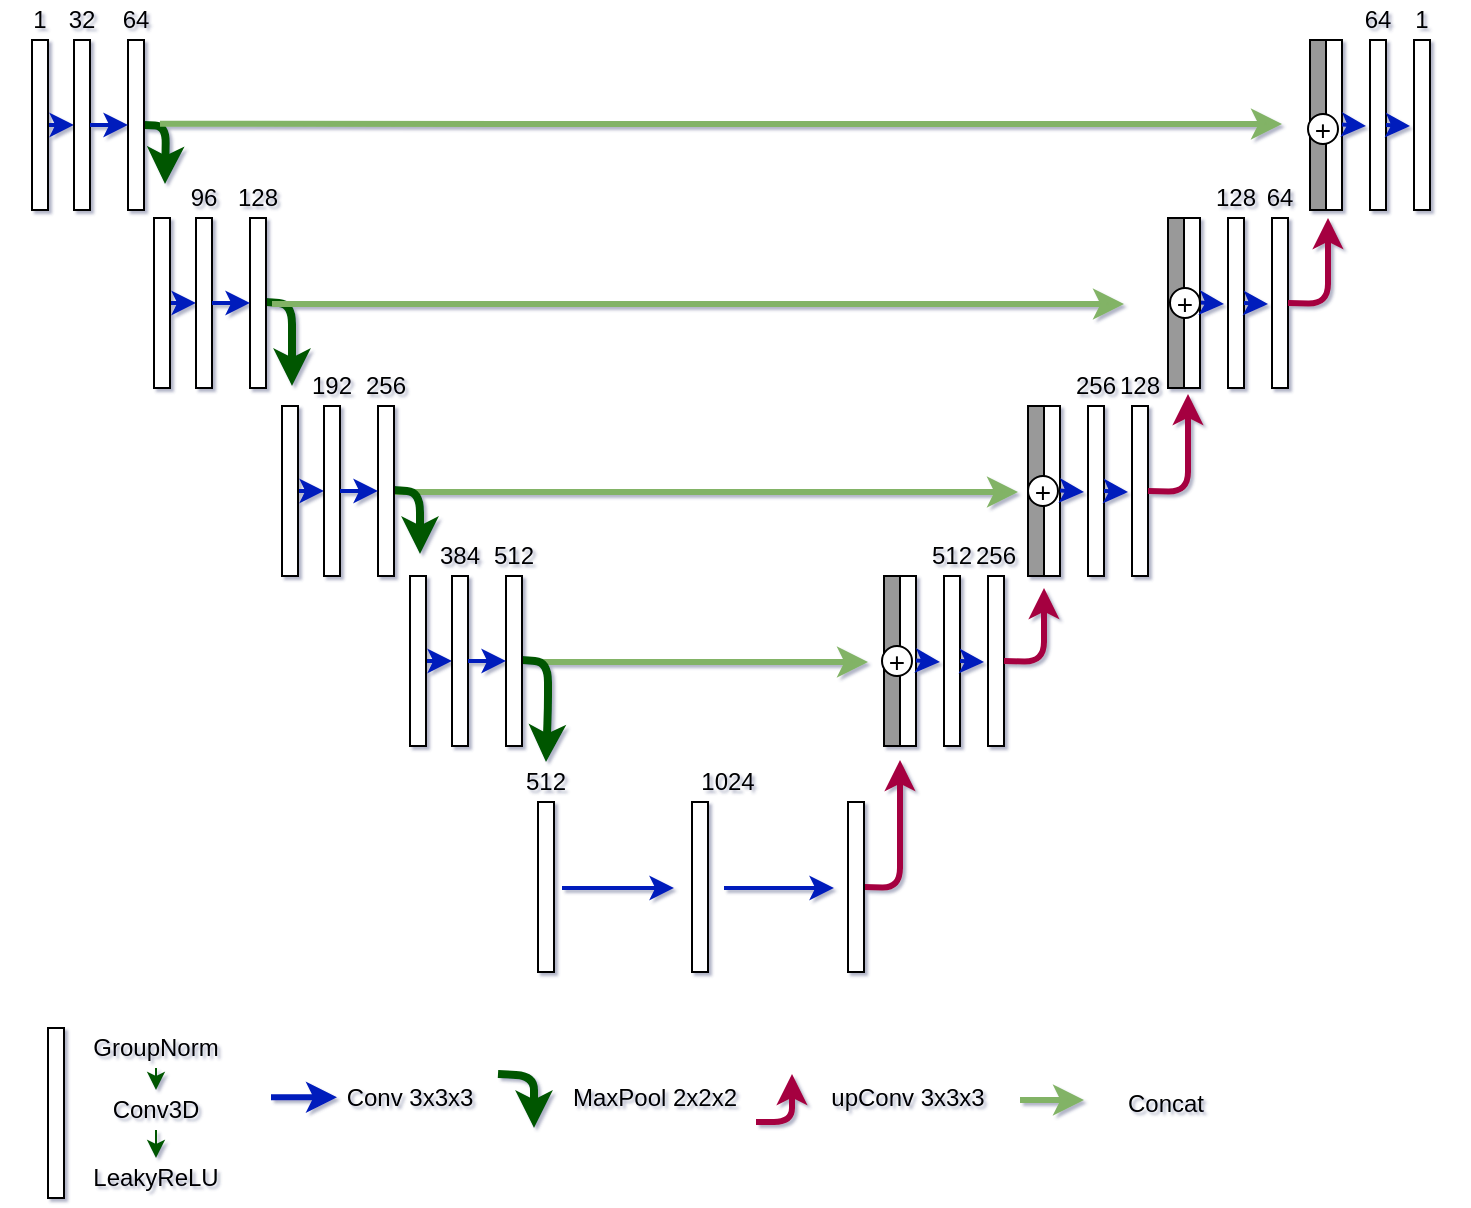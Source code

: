 <mxfile>
    <diagram id="KPgyLl8q5uRB-myHm5GG" name="Page-1">
        <mxGraphModel dx="155" dy="106" grid="0" gridSize="10" guides="1" tooltips="1" connect="1" arrows="1" fold="1" page="1" pageScale="1" pageWidth="850" pageHeight="1400" background="#ffffff" math="0" shadow="1">
            <root>
                <mxCell id="0"/>
                <mxCell id="1" parent="0"/>
                <mxCell id="7" style="edgeStyle=none;html=1;strokeWidth=2;fillColor=#0050ef;strokeColor=#001DBC;entryX=0;entryY=0.5;entryDx=0;entryDy=0;" parent="1" source="2" target="117" edge="1">
                    <mxGeometry relative="1" as="geometry">
                        <mxPoint x="39" y="71" as="targetPoint"/>
                    </mxGeometry>
                </mxCell>
                <mxCell id="2" value="" style="rounded=0;whiteSpace=wrap;html=1;" parent="1" vertex="1">
                    <mxGeometry x="20" y="28" width="8" height="85" as="geometry"/>
                </mxCell>
                <mxCell id="6" style="edgeStyle=none;html=1;exitX=1;exitY=0.5;exitDx=0;exitDy=0;fillColor=#008a00;strokeColor=#005700;strokeWidth=4;entryX=0.5;entryY=0;entryDx=0;entryDy=0;" parent="1" source="4" edge="1">
                    <mxGeometry relative="1" as="geometry">
                        <mxPoint x="86.5" y="100" as="targetPoint"/>
                        <Array as="points">
                            <mxPoint x="87" y="71"/>
                        </Array>
                    </mxGeometry>
                </mxCell>
                <mxCell id="4" value="" style="rounded=0;whiteSpace=wrap;html=1;" parent="1" vertex="1">
                    <mxGeometry x="68" y="28" width="8" height="85" as="geometry"/>
                </mxCell>
                <mxCell id="9" value="&lt;font color=&quot;#000000&quot;&gt;1&lt;/font&gt;" style="text;html=1;strokeColor=none;fillColor=none;align=center;verticalAlign=middle;whiteSpace=wrap;rounded=0;" parent="1" vertex="1">
                    <mxGeometry x="4" y="8" width="40" height="20" as="geometry"/>
                </mxCell>
                <mxCell id="10" value="&lt;font color=&quot;#000000&quot;&gt;64&lt;/font&gt;" style="text;html=1;strokeColor=none;fillColor=none;align=center;verticalAlign=middle;whiteSpace=wrap;rounded=0;" parent="1" vertex="1">
                    <mxGeometry x="52" y="8" width="40" height="20" as="geometry"/>
                </mxCell>
                <mxCell id="34" style="edgeStyle=none;html=1;exitX=1;exitY=0.5;exitDx=0;exitDy=0;fillColor=#008a00;strokeColor=#005700;strokeWidth=4;entryX=0;entryY=0.5;entryDx=0;entryDy=0;" parent="1" target="137" edge="1">
                    <mxGeometry relative="1" as="geometry">
                        <mxPoint x="150" y="191" as="targetPoint"/>
                        <mxPoint x="137" y="159" as="sourcePoint"/>
                        <Array as="points">
                            <mxPoint x="150" y="160"/>
                            <mxPoint x="150" y="183"/>
                        </Array>
                    </mxGeometry>
                </mxCell>
                <mxCell id="54" style="edgeStyle=none;html=1;strokeWidth=3;fillColor=#d5e8d4;strokeColor=#82b366;" parent="1" edge="1">
                    <mxGeometry relative="1" as="geometry">
                        <mxPoint x="438" y="339" as="targetPoint"/>
                        <mxPoint x="271" y="339" as="sourcePoint"/>
                    </mxGeometry>
                </mxCell>
                <mxCell id="46" value="&lt;font color=&quot;#000000&quot;&gt;512&lt;/font&gt;" style="text;html=1;strokeColor=none;fillColor=none;align=center;verticalAlign=middle;whiteSpace=wrap;rounded=0;" parent="1" vertex="1">
                    <mxGeometry x="257" y="389" width="40" height="20" as="geometry"/>
                </mxCell>
                <mxCell id="49" value="&lt;font color=&quot;#000000&quot;&gt;1024&lt;/font&gt;" style="text;html=1;strokeColor=none;fillColor=none;align=center;verticalAlign=middle;whiteSpace=wrap;rounded=0;" parent="1" vertex="1">
                    <mxGeometry x="348" y="389" width="40" height="20" as="geometry"/>
                </mxCell>
                <mxCell id="51" style="edgeStyle=none;html=1;strokeWidth=3;fillColor=#0050ef;strokeColor=#001DBC;" parent="1" edge="1">
                    <mxGeometry relative="1" as="geometry">
                        <mxPoint x="139.5" y="556.66" as="sourcePoint"/>
                        <mxPoint x="172.5" y="556.66" as="targetPoint"/>
                    </mxGeometry>
                </mxCell>
                <mxCell id="53" style="edgeStyle=none;html=1;exitX=1;exitY=0.5;exitDx=0;exitDy=0;fillColor=#008a00;strokeColor=#005700;strokeWidth=4;" parent="1" edge="1">
                    <mxGeometry relative="1" as="geometry">
                        <mxPoint x="271" y="572" as="targetPoint"/>
                        <mxPoint x="253" y="545.0" as="sourcePoint"/>
                        <Array as="points">
                            <mxPoint x="271" y="546"/>
                        </Array>
                    </mxGeometry>
                </mxCell>
                <mxCell id="58" style="edgeStyle=none;html=1;strokeWidth=3;fillColor=#d80073;strokeColor=#A50040;exitX=1;exitY=0.5;exitDx=0;exitDy=0;" parent="1" source="72" edge="1">
                    <mxGeometry relative="1" as="geometry">
                        <mxPoint x="454" y="388" as="targetPoint"/>
                        <mxPoint x="479.58" y="423.41" as="sourcePoint"/>
                        <Array as="points">
                            <mxPoint x="454" y="452"/>
                        </Array>
                    </mxGeometry>
                </mxCell>
                <mxCell id="68" value="" style="rounded=0;whiteSpace=wrap;html=1;" parent="1" vertex="1">
                    <mxGeometry x="273" y="409" width="8" height="85" as="geometry"/>
                </mxCell>
                <mxCell id="69" value="" style="rounded=0;whiteSpace=wrap;html=1;" parent="1" vertex="1">
                    <mxGeometry x="350" y="409" width="8" height="85" as="geometry"/>
                </mxCell>
                <mxCell id="70" style="edgeStyle=none;html=1;strokeWidth=2;fillColor=#0050ef;strokeColor=#001DBC;" parent="1" edge="1">
                    <mxGeometry relative="1" as="geometry">
                        <mxPoint x="285" y="452" as="sourcePoint"/>
                        <mxPoint x="341" y="452" as="targetPoint"/>
                    </mxGeometry>
                </mxCell>
                <mxCell id="72" value="" style="rounded=0;whiteSpace=wrap;html=1;" parent="1" vertex="1">
                    <mxGeometry x="428" y="409" width="8" height="85" as="geometry"/>
                </mxCell>
                <mxCell id="73" value="" style="rounded=0;whiteSpace=wrap;html=1;" parent="1" vertex="1">
                    <mxGeometry x="476" y="296" width="8" height="85" as="geometry"/>
                </mxCell>
                <mxCell id="75" style="edgeStyle=none;html=1;strokeWidth=2;fillColor=#0050ef;strokeColor=#001DBC;" parent="1" edge="1">
                    <mxGeometry relative="1" as="geometry">
                        <mxPoint x="366" y="452" as="sourcePoint"/>
                        <mxPoint x="421" y="452" as="targetPoint"/>
                    </mxGeometry>
                </mxCell>
                <mxCell id="76" value="&lt;font color=&quot;#000000&quot;&gt;512&lt;/font&gt;" style="text;html=1;strokeColor=none;fillColor=none;align=center;verticalAlign=middle;whiteSpace=wrap;rounded=0;" parent="1" vertex="1">
                    <mxGeometry x="460" y="276" width="40" height="20" as="geometry"/>
                </mxCell>
                <mxCell id="77" value="&lt;font color=&quot;#000000&quot;&gt;256&lt;/font&gt;" style="text;html=1;strokeColor=none;fillColor=none;align=center;verticalAlign=middle;whiteSpace=wrap;rounded=0;" parent="1" vertex="1">
                    <mxGeometry x="482" y="276" width="40" height="20" as="geometry"/>
                </mxCell>
                <mxCell id="78" style="edgeStyle=none;html=1;strokeWidth=2;fillColor=#0050ef;strokeColor=#001DBC;exitX=1;exitY=0.5;exitDx=0;exitDy=0;" parent="1" source="73" edge="1">
                    <mxGeometry relative="1" as="geometry">
                        <mxPoint x="495" y="375" as="sourcePoint"/>
                        <mxPoint x="496" y="339" as="targetPoint"/>
                        <Array as="points"/>
                    </mxGeometry>
                </mxCell>
                <mxCell id="79" value="" style="rounded=0;whiteSpace=wrap;html=1;" parent="1" vertex="1">
                    <mxGeometry x="498" y="296" width="8" height="85" as="geometry"/>
                </mxCell>
                <mxCell id="80" style="edgeStyle=none;html=1;strokeWidth=3;fillColor=#d80073;strokeColor=#A50040;exitX=1;exitY=0.5;exitDx=0;exitDy=0;" parent="1" source="79" edge="1">
                    <mxGeometry relative="1" as="geometry">
                        <mxPoint x="526" y="302" as="targetPoint"/>
                        <mxPoint x="526.0" y="289.41" as="sourcePoint"/>
                        <Array as="points">
                            <mxPoint x="526" y="339"/>
                        </Array>
                    </mxGeometry>
                </mxCell>
                <mxCell id="95" style="edgeStyle=none;html=1;strokeWidth=3;fillColor=#d5e8d4;strokeColor=#82b366;" parent="1" edge="1">
                    <mxGeometry relative="1" as="geometry">
                        <mxPoint x="513" y="254" as="targetPoint"/>
                        <mxPoint x="198" y="254" as="sourcePoint"/>
                    </mxGeometry>
                </mxCell>
                <mxCell id="96" style="edgeStyle=none;html=1;strokeWidth=3;fillColor=#d5e8d4;strokeColor=#82b366;" parent="1" edge="1">
                    <mxGeometry relative="1" as="geometry">
                        <mxPoint x="566" y="160" as="targetPoint"/>
                        <mxPoint x="140" y="160" as="sourcePoint"/>
                    </mxGeometry>
                </mxCell>
                <mxCell id="103" style="edgeStyle=none;html=1;strokeWidth=3;fillColor=#d5e8d4;strokeColor=#82b366;" parent="1" edge="1">
                    <mxGeometry relative="1" as="geometry">
                        <mxPoint x="645" y="70" as="targetPoint"/>
                        <mxPoint x="84" y="69.91" as="sourcePoint"/>
                    </mxGeometry>
                </mxCell>
                <mxCell id="104" style="edgeStyle=none;html=1;strokeWidth=3;fillColor=#d5e8d4;strokeColor=#82b366;exitX=1;exitY=0.5;exitDx=0;exitDy=0;" parent="1" edge="1">
                    <mxGeometry relative="1" as="geometry">
                        <mxPoint x="546" y="558" as="targetPoint"/>
                        <mxPoint x="514" y="558" as="sourcePoint"/>
                    </mxGeometry>
                </mxCell>
                <mxCell id="105" style="edgeStyle=none;html=1;strokeWidth=3;fillColor=#d80073;strokeColor=#A50040;" parent="1" edge="1">
                    <mxGeometry relative="1" as="geometry">
                        <mxPoint x="400" y="545" as="targetPoint"/>
                        <mxPoint x="382" y="569" as="sourcePoint"/>
                        <Array as="points">
                            <mxPoint x="400" y="569"/>
                        </Array>
                    </mxGeometry>
                </mxCell>
                <mxCell id="106" value="&lt;font color=&quot;#000000&quot;&gt;Conv 3x3x3&lt;/font&gt;" style="text;html=1;strokeColor=none;fillColor=none;align=center;verticalAlign=middle;whiteSpace=wrap;rounded=0;" parent="1" vertex="1">
                    <mxGeometry x="174" y="547" width="70" height="20" as="geometry"/>
                </mxCell>
                <mxCell id="107" value="&lt;font color=&quot;#000000&quot;&gt;MaxPool 2x2x2&lt;/font&gt;" style="text;html=1;strokeColor=none;fillColor=none;align=center;verticalAlign=middle;whiteSpace=wrap;rounded=0;" parent="1" vertex="1">
                    <mxGeometry x="287" y="547" width="89" height="20" as="geometry"/>
                </mxCell>
                <mxCell id="108" value="&lt;font color=&quot;#000000&quot;&gt;upConv 3x3x3&lt;/font&gt;" style="text;html=1;strokeColor=none;fillColor=none;align=center;verticalAlign=middle;whiteSpace=wrap;rounded=0;" parent="1" vertex="1">
                    <mxGeometry x="418" y="547" width="80" height="20" as="geometry"/>
                </mxCell>
                <mxCell id="109" value="&lt;font color=&quot;#000000&quot;&gt;Concat&lt;/font&gt;" style="text;html=1;strokeColor=none;fillColor=none;align=center;verticalAlign=middle;whiteSpace=wrap;rounded=0;" parent="1" vertex="1">
                    <mxGeometry x="552" y="550" width="70" height="20" as="geometry"/>
                </mxCell>
                <mxCell id="110" value="" style="rounded=0;whiteSpace=wrap;html=1;" parent="1" vertex="1">
                    <mxGeometry x="28" y="522" width="8" height="85" as="geometry"/>
                </mxCell>
                <mxCell id="114" style="edgeStyle=none;html=1;strokeWidth=1;fillColor=#008a00;strokeColor=#005700;" parent="1" source="111" target="112" edge="1">
                    <mxGeometry relative="1" as="geometry"/>
                </mxCell>
                <mxCell id="111" value="&lt;font color=&quot;#000000&quot;&gt;GroupNorm&lt;/font&gt;" style="text;html=1;strokeColor=none;fillColor=none;align=center;verticalAlign=middle;whiteSpace=wrap;rounded=0;" parent="1" vertex="1">
                    <mxGeometry x="47" y="522" width="70" height="20" as="geometry"/>
                </mxCell>
                <mxCell id="115" style="edgeStyle=none;html=1;strokeWidth=1;fillColor=#008a00;strokeColor=#005700;" parent="1" source="112" target="113" edge="1">
                    <mxGeometry relative="1" as="geometry"/>
                </mxCell>
                <mxCell id="112" value="&lt;font color=&quot;#000000&quot;&gt;Conv3D&lt;/font&gt;" style="text;html=1;strokeColor=none;fillColor=none;align=center;verticalAlign=middle;whiteSpace=wrap;rounded=0;" parent="1" vertex="1">
                    <mxGeometry x="47" y="553" width="70" height="20" as="geometry"/>
                </mxCell>
                <mxCell id="113" value="&lt;font color=&quot;#000000&quot;&gt;LeakyReLU&lt;/font&gt;" style="text;html=1;strokeColor=none;fillColor=none;align=center;verticalAlign=middle;whiteSpace=wrap;rounded=0;" parent="1" vertex="1">
                    <mxGeometry x="47" y="587" width="70" height="20" as="geometry"/>
                </mxCell>
                <mxCell id="117" value="" style="rounded=0;whiteSpace=wrap;html=1;" parent="1" vertex="1">
                    <mxGeometry x="41" y="28" width="8" height="85" as="geometry"/>
                </mxCell>
                <mxCell id="118" value="&lt;font color=&quot;#000000&quot;&gt;32&lt;/font&gt;" style="text;html=1;strokeColor=none;fillColor=none;align=center;verticalAlign=middle;whiteSpace=wrap;rounded=0;" parent="1" vertex="1">
                    <mxGeometry x="25" y="8" width="40" height="20" as="geometry"/>
                </mxCell>
                <mxCell id="122" style="edgeStyle=none;html=1;strokeWidth=2;fillColor=#0050ef;strokeColor=#001DBC;entryX=0;entryY=0.5;entryDx=0;entryDy=0;exitX=1;exitY=0.5;exitDx=0;exitDy=0;" parent="1" source="117" target="4" edge="1">
                    <mxGeometry relative="1" as="geometry">
                        <mxPoint x="38" y="80.5" as="sourcePoint"/>
                        <mxPoint x="51" y="80.5" as="targetPoint"/>
                    </mxGeometry>
                </mxCell>
                <mxCell id="123" style="edgeStyle=none;html=1;strokeWidth=2;fillColor=#0050ef;strokeColor=#001DBC;entryX=0;entryY=0.5;entryDx=0;entryDy=0;" parent="1" source="124" target="128" edge="1">
                    <mxGeometry relative="1" as="geometry">
                        <mxPoint x="100" y="160" as="targetPoint"/>
                    </mxGeometry>
                </mxCell>
                <mxCell id="124" value="" style="rounded=0;whiteSpace=wrap;html=1;" parent="1" vertex="1">
                    <mxGeometry x="81" y="117" width="8" height="85" as="geometry"/>
                </mxCell>
                <mxCell id="125" value="" style="rounded=0;whiteSpace=wrap;html=1;" parent="1" vertex="1">
                    <mxGeometry x="129" y="117" width="8" height="85" as="geometry"/>
                </mxCell>
                <mxCell id="127" value="&lt;font color=&quot;#000000&quot;&gt;128&lt;/font&gt;" style="text;html=1;strokeColor=none;fillColor=none;align=center;verticalAlign=middle;whiteSpace=wrap;rounded=0;" parent="1" vertex="1">
                    <mxGeometry x="113" y="97" width="40" height="20" as="geometry"/>
                </mxCell>
                <mxCell id="128" value="" style="rounded=0;whiteSpace=wrap;html=1;" parent="1" vertex="1">
                    <mxGeometry x="102" y="117" width="8" height="85" as="geometry"/>
                </mxCell>
                <mxCell id="129" value="&lt;font color=&quot;#000000&quot;&gt;96&lt;/font&gt;" style="text;html=1;strokeColor=none;fillColor=none;align=center;verticalAlign=middle;whiteSpace=wrap;rounded=0;" parent="1" vertex="1">
                    <mxGeometry x="86" y="97" width="40" height="20" as="geometry"/>
                </mxCell>
                <mxCell id="130" style="edgeStyle=none;html=1;strokeWidth=2;fillColor=#0050ef;strokeColor=#001DBC;entryX=0;entryY=0.5;entryDx=0;entryDy=0;exitX=1;exitY=0.5;exitDx=0;exitDy=0;" parent="1" source="128" target="125" edge="1">
                    <mxGeometry relative="1" as="geometry">
                        <mxPoint x="99" y="169.5" as="sourcePoint"/>
                        <mxPoint x="112" y="169.5" as="targetPoint"/>
                    </mxGeometry>
                </mxCell>
                <mxCell id="131" style="edgeStyle=none;html=1;exitX=1;exitY=0.5;exitDx=0;exitDy=0;fillColor=#008a00;strokeColor=#005700;strokeWidth=4;" parent="1" edge="1">
                    <mxGeometry relative="1" as="geometry">
                        <mxPoint x="214" y="285" as="targetPoint"/>
                        <mxPoint x="201" y="253" as="sourcePoint"/>
                        <Array as="points">
                            <mxPoint x="214" y="254"/>
                            <mxPoint x="214" y="277"/>
                        </Array>
                    </mxGeometry>
                </mxCell>
                <mxCell id="132" style="edgeStyle=none;html=1;strokeWidth=2;fillColor=#0050ef;strokeColor=#001DBC;entryX=0;entryY=0.5;entryDx=0;entryDy=0;" parent="1" source="133" target="136" edge="1">
                    <mxGeometry relative="1" as="geometry">
                        <mxPoint x="164" y="254" as="targetPoint"/>
                    </mxGeometry>
                </mxCell>
                <mxCell id="133" value="" style="rounded=0;whiteSpace=wrap;html=1;" parent="1" vertex="1">
                    <mxGeometry x="145" y="211" width="8" height="85" as="geometry"/>
                </mxCell>
                <mxCell id="134" value="" style="rounded=0;whiteSpace=wrap;html=1;" parent="1" vertex="1">
                    <mxGeometry x="193" y="211" width="8" height="85" as="geometry"/>
                </mxCell>
                <mxCell id="135" value="&lt;font color=&quot;#000000&quot;&gt;256&lt;/font&gt;" style="text;html=1;strokeColor=none;fillColor=none;align=center;verticalAlign=middle;whiteSpace=wrap;rounded=0;" parent="1" vertex="1">
                    <mxGeometry x="177" y="191" width="40" height="20" as="geometry"/>
                </mxCell>
                <mxCell id="136" value="" style="rounded=0;whiteSpace=wrap;html=1;" parent="1" vertex="1">
                    <mxGeometry x="166" y="211" width="8" height="85" as="geometry"/>
                </mxCell>
                <mxCell id="137" value="&lt;font color=&quot;#000000&quot;&gt;192&lt;/font&gt;" style="text;html=1;strokeColor=none;fillColor=none;align=center;verticalAlign=middle;whiteSpace=wrap;rounded=0;" parent="1" vertex="1">
                    <mxGeometry x="150" y="191" width="40" height="20" as="geometry"/>
                </mxCell>
                <mxCell id="138" style="edgeStyle=none;html=1;strokeWidth=2;fillColor=#0050ef;strokeColor=#001DBC;entryX=0;entryY=0.5;entryDx=0;entryDy=0;exitX=1;exitY=0.5;exitDx=0;exitDy=0;" parent="1" source="136" target="134" edge="1">
                    <mxGeometry relative="1" as="geometry">
                        <mxPoint x="163" y="263.5" as="sourcePoint"/>
                        <mxPoint x="176" y="263.5" as="targetPoint"/>
                    </mxGeometry>
                </mxCell>
                <mxCell id="139" style="edgeStyle=none;html=1;exitX=1;exitY=0.5;exitDx=0;exitDy=0;fillColor=#008a00;strokeColor=#005700;strokeWidth=4;" parent="1" edge="1">
                    <mxGeometry relative="1" as="geometry">
                        <mxPoint x="277" y="389" as="targetPoint"/>
                        <mxPoint x="265" y="338" as="sourcePoint"/>
                        <Array as="points">
                            <mxPoint x="278" y="339"/>
                            <mxPoint x="278" y="362"/>
                        </Array>
                    </mxGeometry>
                </mxCell>
                <mxCell id="140" style="edgeStyle=none;html=1;strokeWidth=2;fillColor=#0050ef;strokeColor=#001DBC;entryX=0;entryY=0.5;entryDx=0;entryDy=0;" parent="1" source="141" target="144" edge="1">
                    <mxGeometry relative="1" as="geometry">
                        <mxPoint x="228" y="339" as="targetPoint"/>
                    </mxGeometry>
                </mxCell>
                <mxCell id="141" value="" style="rounded=0;whiteSpace=wrap;html=1;" parent="1" vertex="1">
                    <mxGeometry x="209" y="296" width="8" height="85" as="geometry"/>
                </mxCell>
                <mxCell id="142" value="" style="rounded=0;whiteSpace=wrap;html=1;" parent="1" vertex="1">
                    <mxGeometry x="257" y="296" width="8" height="85" as="geometry"/>
                </mxCell>
                <mxCell id="143" value="&lt;font color=&quot;#000000&quot;&gt;512&lt;/font&gt;" style="text;html=1;strokeColor=none;fillColor=none;align=center;verticalAlign=middle;whiteSpace=wrap;rounded=0;" parent="1" vertex="1">
                    <mxGeometry x="241" y="276" width="40" height="20" as="geometry"/>
                </mxCell>
                <mxCell id="144" value="" style="rounded=0;whiteSpace=wrap;html=1;" parent="1" vertex="1">
                    <mxGeometry x="230" y="296" width="8" height="85" as="geometry"/>
                </mxCell>
                <mxCell id="145" value="&lt;font color=&quot;#000000&quot;&gt;384&lt;/font&gt;" style="text;html=1;strokeColor=none;fillColor=none;align=center;verticalAlign=middle;whiteSpace=wrap;rounded=0;" parent="1" vertex="1">
                    <mxGeometry x="214" y="276" width="40" height="20" as="geometry"/>
                </mxCell>
                <mxCell id="146" style="edgeStyle=none;html=1;strokeWidth=2;fillColor=#0050ef;strokeColor=#001DBC;entryX=0;entryY=0.5;entryDx=0;entryDy=0;exitX=1;exitY=0.5;exitDx=0;exitDy=0;" parent="1" source="144" target="142" edge="1">
                    <mxGeometry relative="1" as="geometry">
                        <mxPoint x="227" y="348.5" as="sourcePoint"/>
                        <mxPoint x="240" y="348.5" as="targetPoint"/>
                    </mxGeometry>
                </mxCell>
                <mxCell id="148" value="" style="rounded=0;whiteSpace=wrap;html=1;" parent="1" vertex="1">
                    <mxGeometry x="454" y="296" width="8" height="85" as="geometry"/>
                </mxCell>
                <mxCell id="149" value="" style="rounded=0;whiteSpace=wrap;html=1;fillColor=#999999;" parent="1" vertex="1">
                    <mxGeometry x="446" y="296" width="8" height="85" as="geometry"/>
                </mxCell>
                <mxCell id="153" style="edgeStyle=none;html=1;strokeWidth=2;fillColor=#0050ef;strokeColor=#001DBC;exitX=1;exitY=0.5;exitDx=0;exitDy=0;" parent="1" edge="1">
                    <mxGeometry relative="1" as="geometry">
                        <mxPoint x="462" y="338.25" as="sourcePoint"/>
                        <mxPoint x="474" y="339" as="targetPoint"/>
                        <Array as="points"/>
                    </mxGeometry>
                </mxCell>
                <mxCell id="155" value="" style="rounded=0;whiteSpace=wrap;html=1;" parent="1" vertex="1">
                    <mxGeometry x="548" y="211" width="8" height="85" as="geometry"/>
                </mxCell>
                <mxCell id="156" value="&lt;font color=&quot;#000000&quot;&gt;256&lt;/font&gt;" style="text;html=1;strokeColor=none;fillColor=none;align=center;verticalAlign=middle;whiteSpace=wrap;rounded=0;" parent="1" vertex="1">
                    <mxGeometry x="532" y="191" width="40" height="20" as="geometry"/>
                </mxCell>
                <mxCell id="157" value="&lt;font color=&quot;#000000&quot;&gt;128&lt;/font&gt;" style="text;html=1;strokeColor=none;fillColor=none;align=center;verticalAlign=middle;whiteSpace=wrap;rounded=0;" parent="1" vertex="1">
                    <mxGeometry x="554" y="191" width="40" height="20" as="geometry"/>
                </mxCell>
                <mxCell id="158" style="edgeStyle=none;html=1;strokeWidth=2;fillColor=#0050ef;strokeColor=#001DBC;exitX=1;exitY=0.5;exitDx=0;exitDy=0;" parent="1" source="155" edge="1">
                    <mxGeometry relative="1" as="geometry">
                        <mxPoint x="567" y="290" as="sourcePoint"/>
                        <mxPoint x="568" y="254" as="targetPoint"/>
                        <Array as="points"/>
                    </mxGeometry>
                </mxCell>
                <mxCell id="159" value="" style="rounded=0;whiteSpace=wrap;html=1;" parent="1" vertex="1">
                    <mxGeometry x="570" y="211" width="8" height="85" as="geometry"/>
                </mxCell>
                <mxCell id="160" style="edgeStyle=none;html=1;strokeWidth=3;fillColor=#d80073;strokeColor=#A50040;exitX=1;exitY=0.5;exitDx=0;exitDy=0;" parent="1" source="159" edge="1">
                    <mxGeometry relative="1" as="geometry">
                        <mxPoint x="598" y="205" as="targetPoint"/>
                        <mxPoint x="598.0" y="204.41" as="sourcePoint"/>
                        <Array as="points">
                            <mxPoint x="598" y="254"/>
                        </Array>
                    </mxGeometry>
                </mxCell>
                <mxCell id="161" value="" style="rounded=0;whiteSpace=wrap;html=1;" parent="1" vertex="1">
                    <mxGeometry x="526" y="211" width="8" height="85" as="geometry"/>
                </mxCell>
                <mxCell id="162" value="" style="rounded=0;whiteSpace=wrap;html=1;fillColor=#999999;" parent="1" vertex="1">
                    <mxGeometry x="518" y="211" width="8" height="85" as="geometry"/>
                </mxCell>
                <mxCell id="163" style="edgeStyle=none;html=1;strokeWidth=2;fillColor=#0050ef;strokeColor=#001DBC;exitX=1;exitY=0.5;exitDx=0;exitDy=0;" parent="1" edge="1">
                    <mxGeometry relative="1" as="geometry">
                        <mxPoint x="534" y="253.25" as="sourcePoint"/>
                        <mxPoint x="546" y="254" as="targetPoint"/>
                        <Array as="points"/>
                    </mxGeometry>
                </mxCell>
                <mxCell id="165" value="" style="rounded=0;whiteSpace=wrap;html=1;" parent="1" vertex="1">
                    <mxGeometry x="618" y="117" width="8" height="85" as="geometry"/>
                </mxCell>
                <mxCell id="166" value="&lt;font color=&quot;#000000&quot;&gt;128&lt;/font&gt;" style="text;html=1;strokeColor=none;fillColor=none;align=center;verticalAlign=middle;whiteSpace=wrap;rounded=0;" parent="1" vertex="1">
                    <mxGeometry x="602" y="97" width="40" height="20" as="geometry"/>
                </mxCell>
                <mxCell id="167" value="&lt;font color=&quot;#000000&quot;&gt;64&lt;/font&gt;" style="text;html=1;strokeColor=none;fillColor=none;align=center;verticalAlign=middle;whiteSpace=wrap;rounded=0;" parent="1" vertex="1">
                    <mxGeometry x="624" y="97" width="40" height="20" as="geometry"/>
                </mxCell>
                <mxCell id="168" style="edgeStyle=none;html=1;strokeWidth=2;fillColor=#0050ef;strokeColor=#001DBC;exitX=1;exitY=0.5;exitDx=0;exitDy=0;" parent="1" source="165" edge="1">
                    <mxGeometry relative="1" as="geometry">
                        <mxPoint x="637" y="196" as="sourcePoint"/>
                        <mxPoint x="638" y="160" as="targetPoint"/>
                        <Array as="points"/>
                    </mxGeometry>
                </mxCell>
                <mxCell id="169" value="" style="rounded=0;whiteSpace=wrap;html=1;" parent="1" vertex="1">
                    <mxGeometry x="640" y="117" width="8" height="85" as="geometry"/>
                </mxCell>
                <mxCell id="170" style="edgeStyle=none;html=1;strokeWidth=3;fillColor=#d80073;strokeColor=#A50040;exitX=1;exitY=0.5;exitDx=0;exitDy=0;" parent="1" source="169" edge="1">
                    <mxGeometry relative="1" as="geometry">
                        <mxPoint x="668" y="117" as="targetPoint"/>
                        <mxPoint x="668.0" y="110.41" as="sourcePoint"/>
                        <Array as="points">
                            <mxPoint x="668" y="160"/>
                        </Array>
                    </mxGeometry>
                </mxCell>
                <mxCell id="171" value="" style="rounded=0;whiteSpace=wrap;html=1;" parent="1" vertex="1">
                    <mxGeometry x="596" y="117" width="8" height="85" as="geometry"/>
                </mxCell>
                <mxCell id="172" value="" style="rounded=0;whiteSpace=wrap;html=1;fillColor=#999999;" parent="1" vertex="1">
                    <mxGeometry x="588" y="117" width="8" height="85" as="geometry"/>
                </mxCell>
                <mxCell id="173" style="edgeStyle=none;html=1;strokeWidth=2;fillColor=#0050ef;strokeColor=#001DBC;exitX=1;exitY=0.5;exitDx=0;exitDy=0;" parent="1" edge="1">
                    <mxGeometry relative="1" as="geometry">
                        <mxPoint x="604" y="159.25" as="sourcePoint"/>
                        <mxPoint x="616" y="160" as="targetPoint"/>
                        <Array as="points"/>
                    </mxGeometry>
                </mxCell>
                <mxCell id="174" value="" style="rounded=0;whiteSpace=wrap;html=1;" parent="1" vertex="1">
                    <mxGeometry x="689" y="28" width="8" height="85" as="geometry"/>
                </mxCell>
                <mxCell id="175" value="&lt;font color=&quot;#000000&quot;&gt;64&lt;/font&gt;" style="text;html=1;strokeColor=none;fillColor=none;align=center;verticalAlign=middle;whiteSpace=wrap;rounded=0;" parent="1" vertex="1">
                    <mxGeometry x="673" y="8" width="40" height="20" as="geometry"/>
                </mxCell>
                <mxCell id="176" value="&lt;font color=&quot;#000000&quot;&gt;1&lt;/font&gt;" style="text;html=1;strokeColor=none;fillColor=none;align=center;verticalAlign=middle;whiteSpace=wrap;rounded=0;" parent="1" vertex="1">
                    <mxGeometry x="695" y="8" width="40" height="20" as="geometry"/>
                </mxCell>
                <mxCell id="177" style="edgeStyle=none;html=1;strokeWidth=2;fillColor=#0050ef;strokeColor=#001DBC;exitX=1;exitY=0.5;exitDx=0;exitDy=0;" parent="1" source="174" edge="1">
                    <mxGeometry relative="1" as="geometry">
                        <mxPoint x="708" y="107" as="sourcePoint"/>
                        <mxPoint x="709" y="71" as="targetPoint"/>
                        <Array as="points"/>
                    </mxGeometry>
                </mxCell>
                <mxCell id="178" value="" style="rounded=0;whiteSpace=wrap;html=1;" parent="1" vertex="1">
                    <mxGeometry x="711" y="28" width="8" height="85" as="geometry"/>
                </mxCell>
                <mxCell id="180" value="" style="rounded=0;whiteSpace=wrap;html=1;" parent="1" vertex="1">
                    <mxGeometry x="667" y="28" width="8" height="85" as="geometry"/>
                </mxCell>
                <mxCell id="181" value="" style="rounded=0;whiteSpace=wrap;html=1;fillColor=#999999;" parent="1" vertex="1">
                    <mxGeometry x="659" y="28" width="8" height="85" as="geometry"/>
                </mxCell>
                <mxCell id="182" style="edgeStyle=none;html=1;strokeWidth=2;fillColor=#0050ef;strokeColor=#001DBC;exitX=1;exitY=0.5;exitDx=0;exitDy=0;" parent="1" edge="1">
                    <mxGeometry relative="1" as="geometry">
                        <mxPoint x="675" y="70.25" as="sourcePoint"/>
                        <mxPoint x="687" y="71" as="targetPoint"/>
                        <Array as="points"/>
                    </mxGeometry>
                </mxCell>
                <mxCell id="183" value="&lt;font style=&quot;font-size: 14px&quot;&gt;+&lt;/font&gt;" style="ellipse;whiteSpace=wrap;html=1;aspect=fixed;" parent="1" vertex="1">
                    <mxGeometry x="445" y="331" width="15" height="15" as="geometry"/>
                </mxCell>
                <mxCell id="184" value="&lt;font style=&quot;font-size: 14px&quot;&gt;+&lt;/font&gt;" style="ellipse;whiteSpace=wrap;html=1;aspect=fixed;" parent="1" vertex="1">
                    <mxGeometry x="518" y="246" width="15" height="15" as="geometry"/>
                </mxCell>
                <mxCell id="185" value="&lt;font style=&quot;font-size: 14px&quot;&gt;+&lt;/font&gt;" style="ellipse;whiteSpace=wrap;html=1;aspect=fixed;" parent="1" vertex="1">
                    <mxGeometry x="589" y="152" width="15" height="15" as="geometry"/>
                </mxCell>
                <mxCell id="186" value="&lt;font style=&quot;font-size: 14px&quot;&gt;+&lt;/font&gt;" style="ellipse;whiteSpace=wrap;html=1;aspect=fixed;" parent="1" vertex="1">
                    <mxGeometry x="658" y="65" width="15" height="15" as="geometry"/>
                </mxCell>
            </root>
        </mxGraphModel>
    </diagram>
</mxfile>